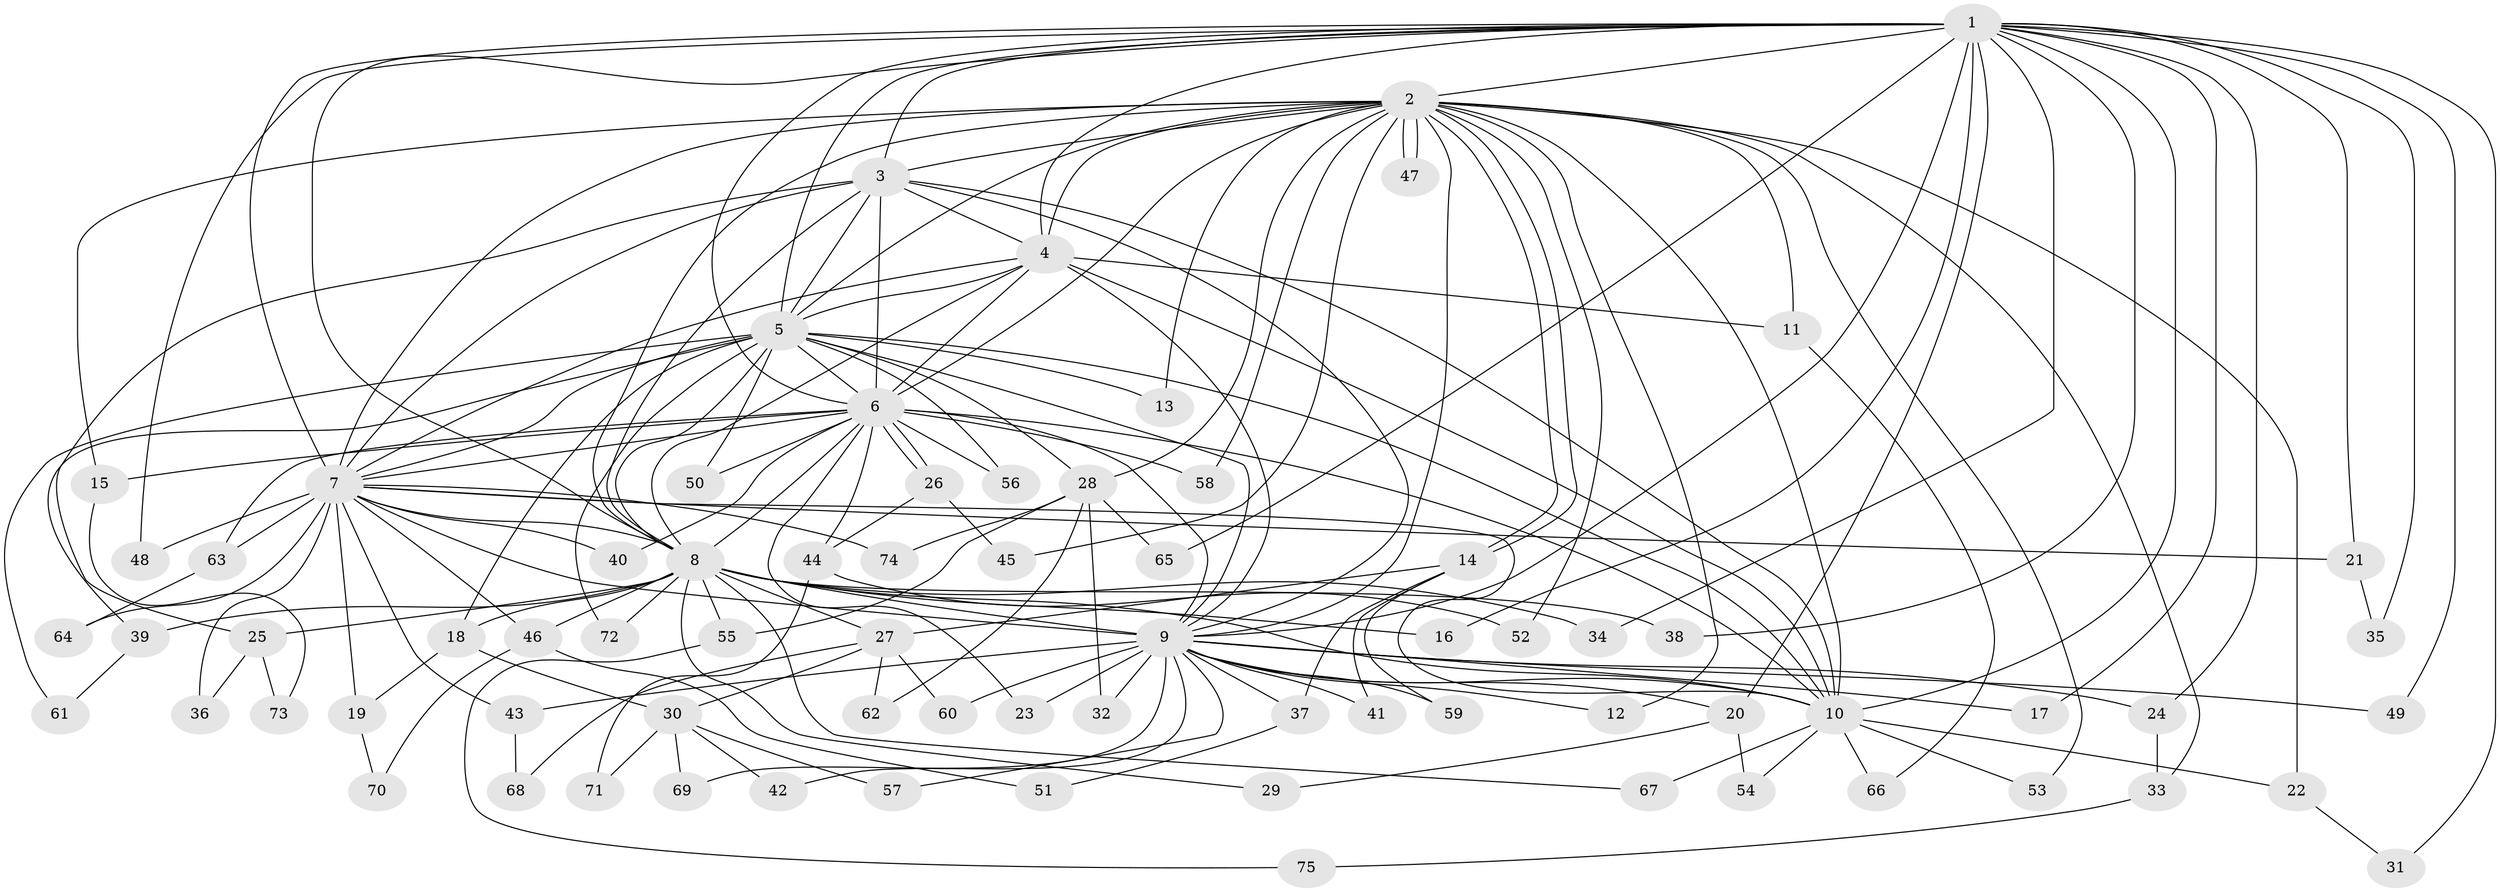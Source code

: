 // Generated by graph-tools (version 1.1) at 2025/25/03/09/25 03:25:42]
// undirected, 75 vertices, 175 edges
graph export_dot {
graph [start="1"]
  node [color=gray90,style=filled];
  1;
  2;
  3;
  4;
  5;
  6;
  7;
  8;
  9;
  10;
  11;
  12;
  13;
  14;
  15;
  16;
  17;
  18;
  19;
  20;
  21;
  22;
  23;
  24;
  25;
  26;
  27;
  28;
  29;
  30;
  31;
  32;
  33;
  34;
  35;
  36;
  37;
  38;
  39;
  40;
  41;
  42;
  43;
  44;
  45;
  46;
  47;
  48;
  49;
  50;
  51;
  52;
  53;
  54;
  55;
  56;
  57;
  58;
  59;
  60;
  61;
  62;
  63;
  64;
  65;
  66;
  67;
  68;
  69;
  70;
  71;
  72;
  73;
  74;
  75;
  1 -- 2;
  1 -- 3;
  1 -- 4;
  1 -- 5;
  1 -- 6;
  1 -- 7;
  1 -- 8;
  1 -- 9;
  1 -- 10;
  1 -- 16;
  1 -- 17;
  1 -- 20;
  1 -- 21;
  1 -- 24;
  1 -- 31;
  1 -- 34;
  1 -- 35;
  1 -- 38;
  1 -- 48;
  1 -- 49;
  1 -- 65;
  2 -- 3;
  2 -- 4;
  2 -- 5;
  2 -- 6;
  2 -- 7;
  2 -- 8;
  2 -- 9;
  2 -- 10;
  2 -- 11;
  2 -- 12;
  2 -- 13;
  2 -- 14;
  2 -- 14;
  2 -- 15;
  2 -- 22;
  2 -- 28;
  2 -- 33;
  2 -- 45;
  2 -- 47;
  2 -- 47;
  2 -- 52;
  2 -- 53;
  2 -- 58;
  3 -- 4;
  3 -- 5;
  3 -- 6;
  3 -- 7;
  3 -- 8;
  3 -- 9;
  3 -- 10;
  3 -- 25;
  4 -- 5;
  4 -- 6;
  4 -- 7;
  4 -- 8;
  4 -- 9;
  4 -- 10;
  4 -- 11;
  5 -- 6;
  5 -- 7;
  5 -- 8;
  5 -- 9;
  5 -- 10;
  5 -- 13;
  5 -- 18;
  5 -- 28;
  5 -- 39;
  5 -- 50;
  5 -- 56;
  5 -- 61;
  5 -- 72;
  6 -- 7;
  6 -- 8;
  6 -- 9;
  6 -- 10;
  6 -- 15;
  6 -- 23;
  6 -- 26;
  6 -- 26;
  6 -- 40;
  6 -- 44;
  6 -- 50;
  6 -- 56;
  6 -- 58;
  6 -- 63;
  7 -- 8;
  7 -- 9;
  7 -- 10;
  7 -- 19;
  7 -- 21;
  7 -- 36;
  7 -- 40;
  7 -- 43;
  7 -- 46;
  7 -- 48;
  7 -- 63;
  7 -- 64;
  7 -- 74;
  8 -- 9;
  8 -- 10;
  8 -- 16;
  8 -- 18;
  8 -- 25;
  8 -- 27;
  8 -- 29;
  8 -- 34;
  8 -- 38;
  8 -- 39;
  8 -- 46;
  8 -- 55;
  8 -- 67;
  8 -- 72;
  9 -- 10;
  9 -- 12;
  9 -- 17;
  9 -- 20;
  9 -- 23;
  9 -- 24;
  9 -- 32;
  9 -- 37;
  9 -- 41;
  9 -- 42;
  9 -- 43;
  9 -- 49;
  9 -- 57;
  9 -- 59;
  9 -- 60;
  9 -- 69;
  10 -- 22;
  10 -- 53;
  10 -- 54;
  10 -- 66;
  10 -- 67;
  11 -- 66;
  14 -- 27;
  14 -- 37;
  14 -- 41;
  14 -- 59;
  15 -- 73;
  18 -- 19;
  18 -- 30;
  19 -- 70;
  20 -- 29;
  20 -- 54;
  21 -- 35;
  22 -- 31;
  24 -- 33;
  25 -- 36;
  25 -- 73;
  26 -- 44;
  26 -- 45;
  27 -- 30;
  27 -- 60;
  27 -- 62;
  27 -- 68;
  28 -- 32;
  28 -- 55;
  28 -- 62;
  28 -- 65;
  28 -- 74;
  30 -- 42;
  30 -- 57;
  30 -- 69;
  30 -- 71;
  33 -- 75;
  37 -- 51;
  39 -- 61;
  43 -- 68;
  44 -- 52;
  44 -- 71;
  46 -- 51;
  46 -- 70;
  55 -- 75;
  63 -- 64;
}
